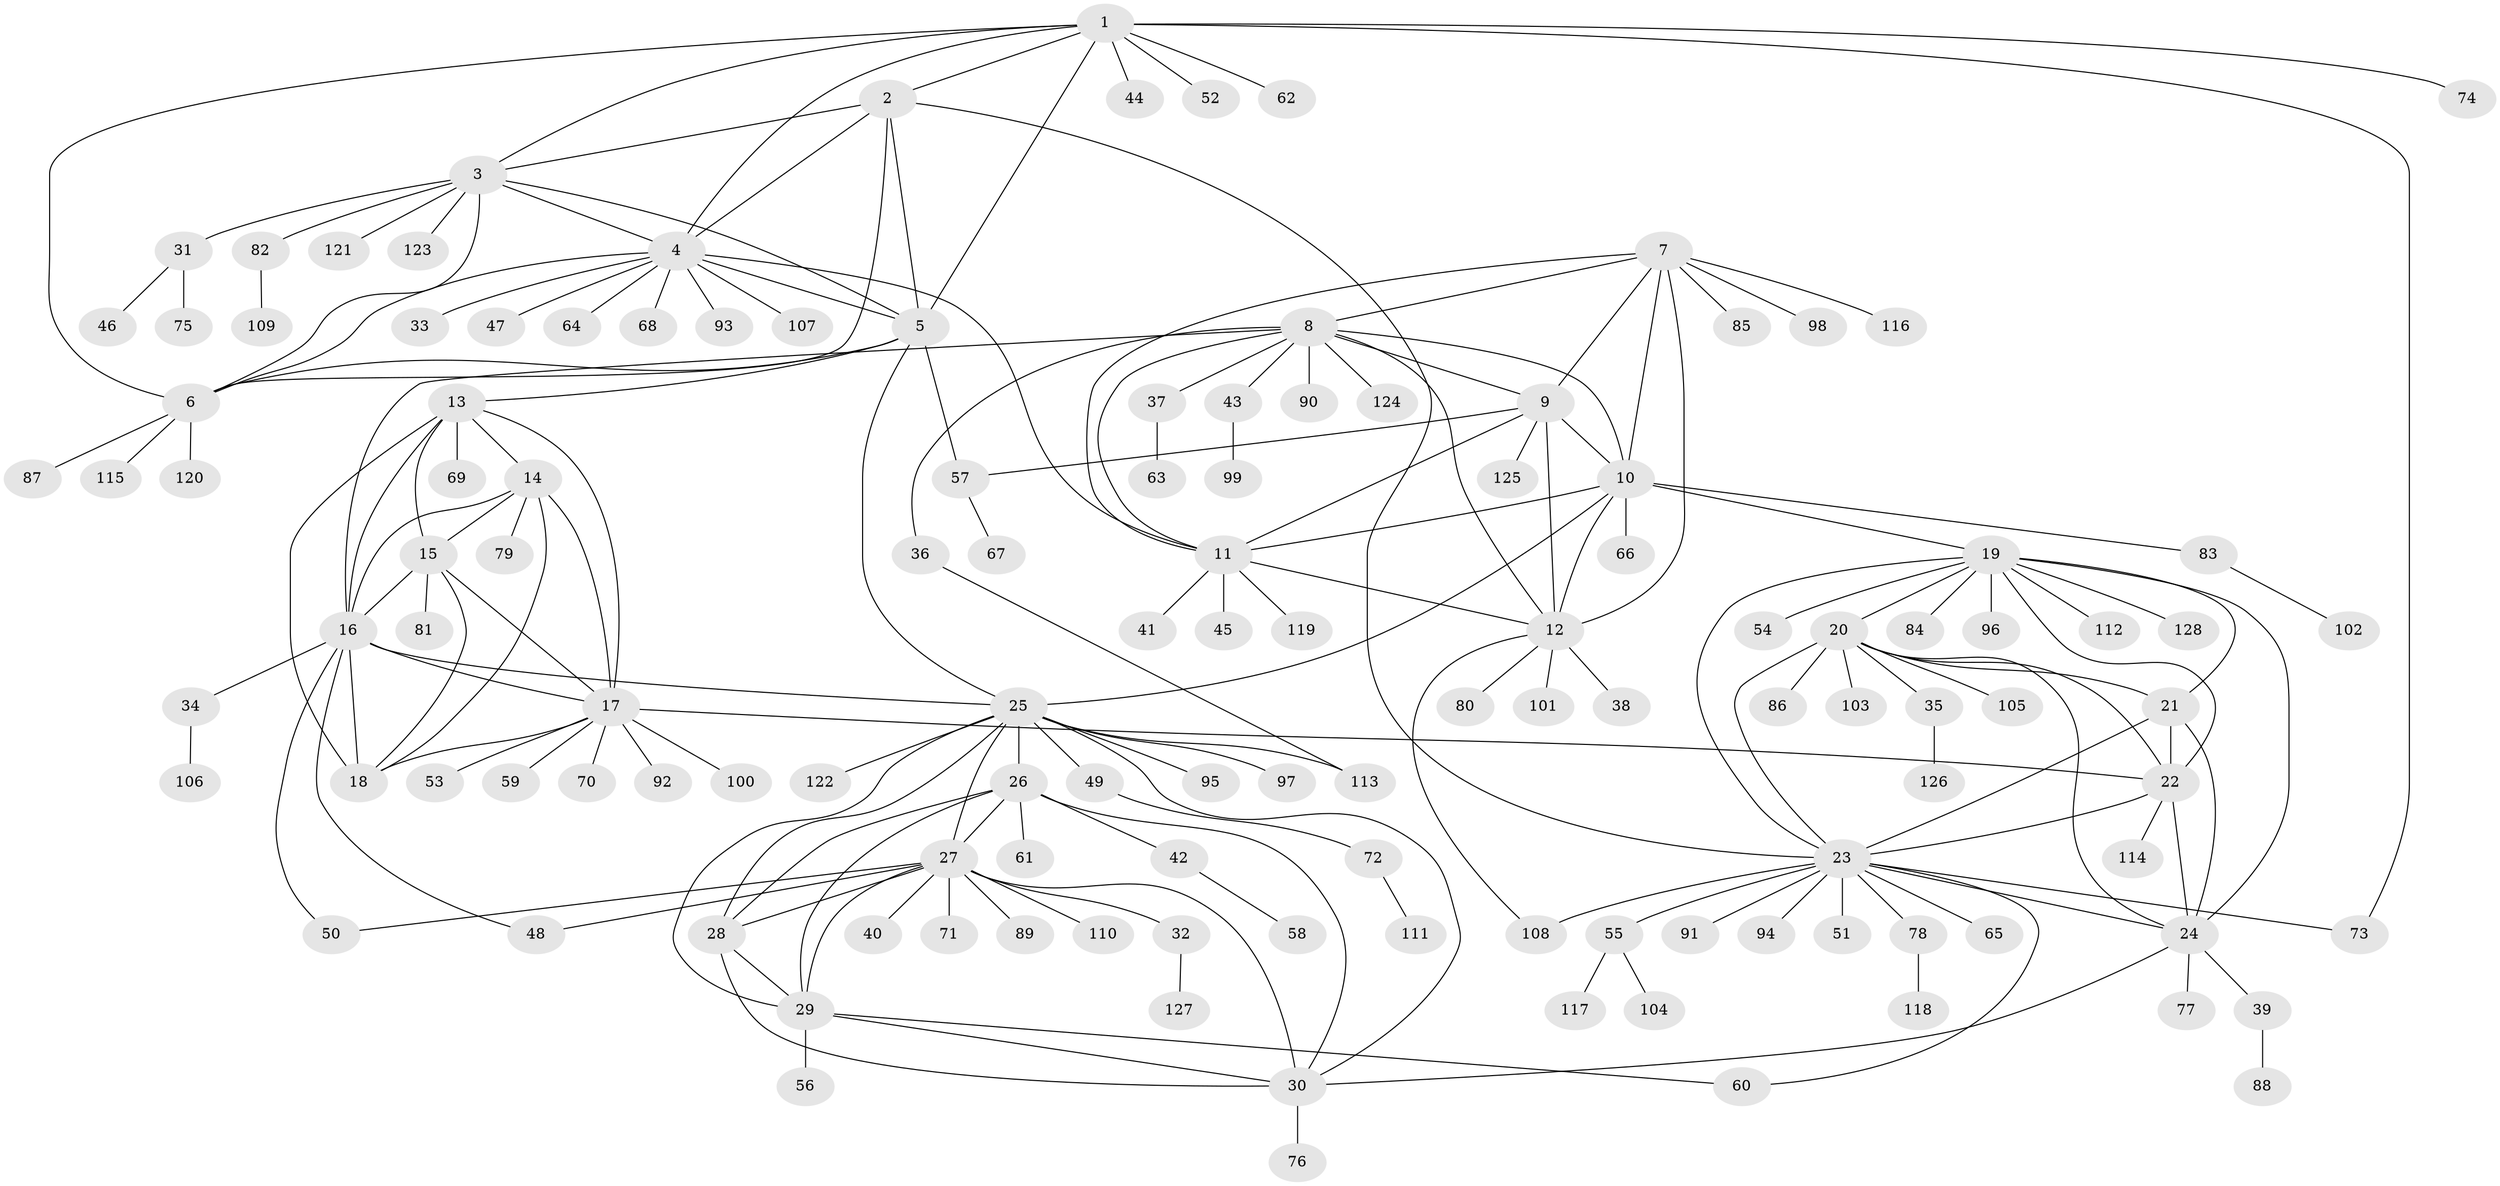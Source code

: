 // coarse degree distribution, {9: 0.058823529411764705, 6: 0.0196078431372549, 10: 0.0196078431372549, 13: 0.0196078431372549, 5: 0.0392156862745098, 4: 0.0392156862745098, 8: 0.0196078431372549, 3: 0.0392156862745098, 11: 0.0196078431372549, 1: 0.6862745098039216, 2: 0.0392156862745098}
// Generated by graph-tools (version 1.1) at 2025/19/03/04/25 18:19:46]
// undirected, 128 vertices, 190 edges
graph export_dot {
graph [start="1"]
  node [color=gray90,style=filled];
  1;
  2;
  3;
  4;
  5;
  6;
  7;
  8;
  9;
  10;
  11;
  12;
  13;
  14;
  15;
  16;
  17;
  18;
  19;
  20;
  21;
  22;
  23;
  24;
  25;
  26;
  27;
  28;
  29;
  30;
  31;
  32;
  33;
  34;
  35;
  36;
  37;
  38;
  39;
  40;
  41;
  42;
  43;
  44;
  45;
  46;
  47;
  48;
  49;
  50;
  51;
  52;
  53;
  54;
  55;
  56;
  57;
  58;
  59;
  60;
  61;
  62;
  63;
  64;
  65;
  66;
  67;
  68;
  69;
  70;
  71;
  72;
  73;
  74;
  75;
  76;
  77;
  78;
  79;
  80;
  81;
  82;
  83;
  84;
  85;
  86;
  87;
  88;
  89;
  90;
  91;
  92;
  93;
  94;
  95;
  96;
  97;
  98;
  99;
  100;
  101;
  102;
  103;
  104;
  105;
  106;
  107;
  108;
  109;
  110;
  111;
  112;
  113;
  114;
  115;
  116;
  117;
  118;
  119;
  120;
  121;
  122;
  123;
  124;
  125;
  126;
  127;
  128;
  1 -- 2;
  1 -- 3;
  1 -- 4;
  1 -- 5;
  1 -- 6;
  1 -- 44;
  1 -- 52;
  1 -- 62;
  1 -- 73;
  1 -- 74;
  2 -- 3;
  2 -- 4;
  2 -- 5;
  2 -- 6;
  2 -- 23;
  3 -- 4;
  3 -- 5;
  3 -- 6;
  3 -- 31;
  3 -- 82;
  3 -- 121;
  3 -- 123;
  4 -- 5;
  4 -- 6;
  4 -- 11;
  4 -- 33;
  4 -- 47;
  4 -- 64;
  4 -- 68;
  4 -- 93;
  4 -- 107;
  5 -- 6;
  5 -- 13;
  5 -- 25;
  5 -- 57;
  6 -- 87;
  6 -- 115;
  6 -- 120;
  7 -- 8;
  7 -- 9;
  7 -- 10;
  7 -- 11;
  7 -- 12;
  7 -- 85;
  7 -- 98;
  7 -- 116;
  8 -- 9;
  8 -- 10;
  8 -- 11;
  8 -- 12;
  8 -- 16;
  8 -- 36;
  8 -- 37;
  8 -- 43;
  8 -- 90;
  8 -- 124;
  9 -- 10;
  9 -- 11;
  9 -- 12;
  9 -- 57;
  9 -- 125;
  10 -- 11;
  10 -- 12;
  10 -- 19;
  10 -- 25;
  10 -- 66;
  10 -- 83;
  11 -- 12;
  11 -- 41;
  11 -- 45;
  11 -- 119;
  12 -- 38;
  12 -- 80;
  12 -- 101;
  12 -- 108;
  13 -- 14;
  13 -- 15;
  13 -- 16;
  13 -- 17;
  13 -- 18;
  13 -- 69;
  14 -- 15;
  14 -- 16;
  14 -- 17;
  14 -- 18;
  14 -- 79;
  15 -- 16;
  15 -- 17;
  15 -- 18;
  15 -- 81;
  16 -- 17;
  16 -- 18;
  16 -- 25;
  16 -- 34;
  16 -- 48;
  16 -- 50;
  17 -- 18;
  17 -- 22;
  17 -- 53;
  17 -- 59;
  17 -- 70;
  17 -- 92;
  17 -- 100;
  19 -- 20;
  19 -- 21;
  19 -- 22;
  19 -- 23;
  19 -- 24;
  19 -- 54;
  19 -- 84;
  19 -- 96;
  19 -- 112;
  19 -- 128;
  20 -- 21;
  20 -- 22;
  20 -- 23;
  20 -- 24;
  20 -- 35;
  20 -- 86;
  20 -- 103;
  20 -- 105;
  21 -- 22;
  21 -- 23;
  21 -- 24;
  22 -- 23;
  22 -- 24;
  22 -- 114;
  23 -- 24;
  23 -- 51;
  23 -- 55;
  23 -- 60;
  23 -- 65;
  23 -- 73;
  23 -- 78;
  23 -- 91;
  23 -- 94;
  23 -- 108;
  24 -- 30;
  24 -- 39;
  24 -- 77;
  25 -- 26;
  25 -- 27;
  25 -- 28;
  25 -- 29;
  25 -- 30;
  25 -- 49;
  25 -- 95;
  25 -- 97;
  25 -- 113;
  25 -- 122;
  26 -- 27;
  26 -- 28;
  26 -- 29;
  26 -- 30;
  26 -- 42;
  26 -- 61;
  27 -- 28;
  27 -- 29;
  27 -- 30;
  27 -- 32;
  27 -- 40;
  27 -- 48;
  27 -- 50;
  27 -- 71;
  27 -- 89;
  27 -- 110;
  28 -- 29;
  28 -- 30;
  29 -- 30;
  29 -- 56;
  29 -- 60;
  30 -- 76;
  31 -- 46;
  31 -- 75;
  32 -- 127;
  34 -- 106;
  35 -- 126;
  36 -- 113;
  37 -- 63;
  39 -- 88;
  42 -- 58;
  43 -- 99;
  49 -- 72;
  55 -- 104;
  55 -- 117;
  57 -- 67;
  72 -- 111;
  78 -- 118;
  82 -- 109;
  83 -- 102;
}
